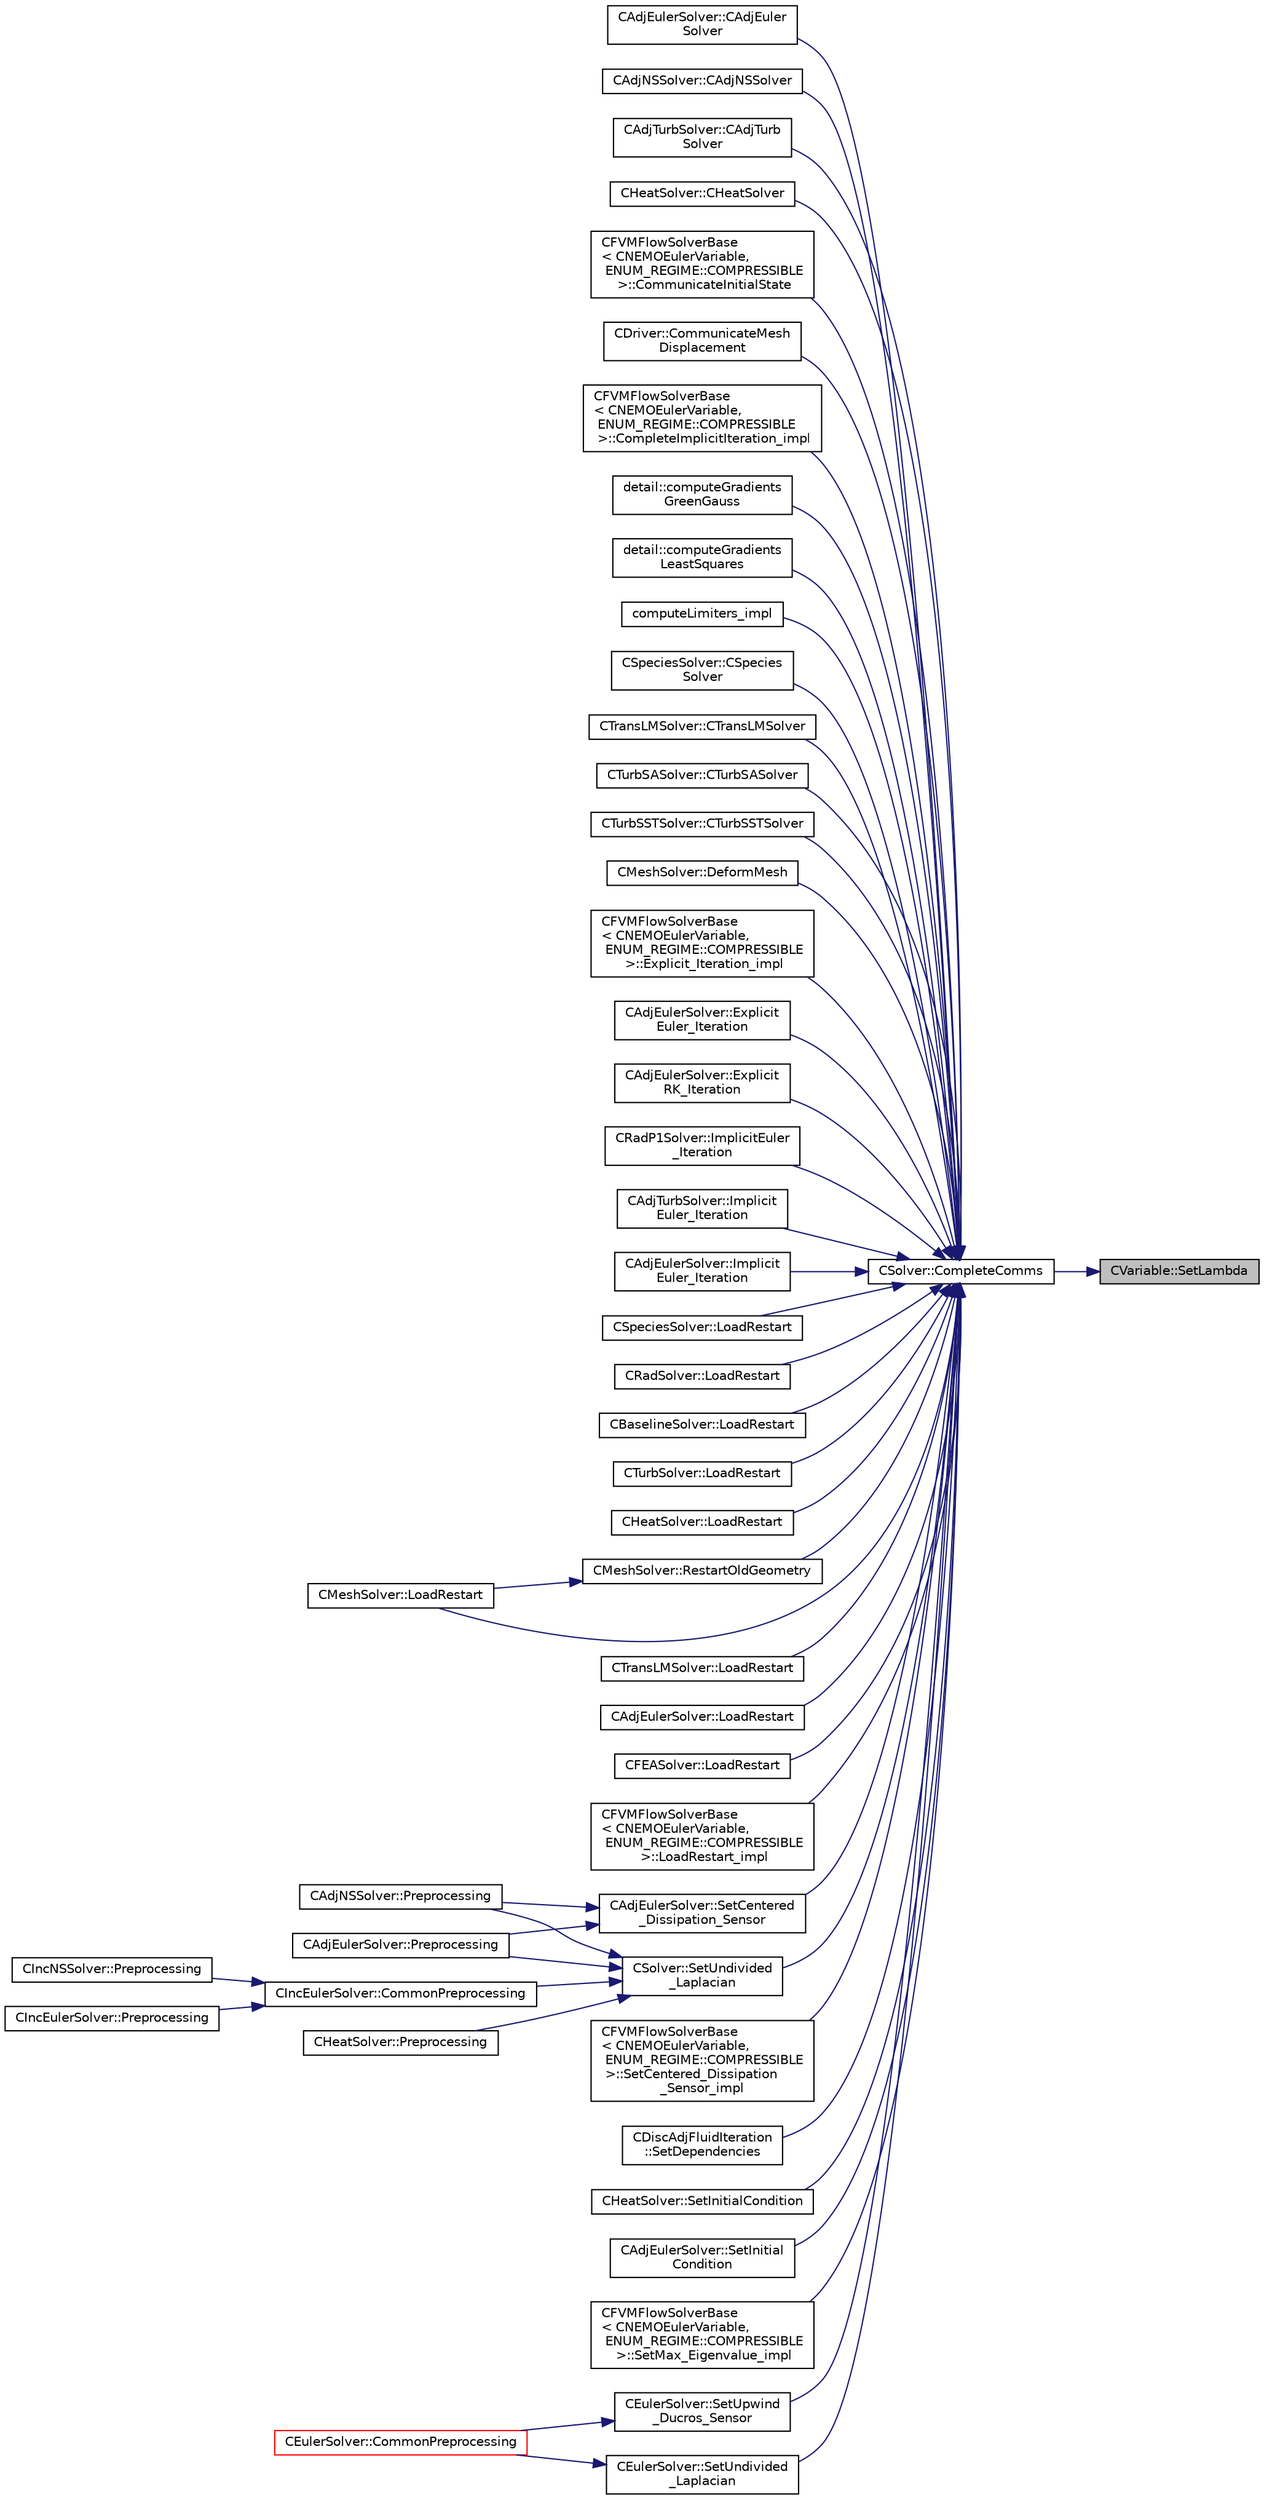 digraph "CVariable::SetLambda"
{
 // LATEX_PDF_SIZE
  edge [fontname="Helvetica",fontsize="10",labelfontname="Helvetica",labelfontsize="10"];
  node [fontname="Helvetica",fontsize="10",shape=record];
  rankdir="RL";
  Node1 [label="CVariable::SetLambda",height=0.2,width=0.4,color="black", fillcolor="grey75", style="filled", fontcolor="black",tooltip="Set the value of the spectral radius."];
  Node1 -> Node2 [dir="back",color="midnightblue",fontsize="10",style="solid",fontname="Helvetica"];
  Node2 [label="CSolver::CompleteComms",height=0.2,width=0.4,color="black", fillcolor="white", style="filled",URL="$classCSolver.html#a6891c839827efbebdcbf9a349f4da92c",tooltip="Routine to complete the set of non-blocking communications launched by InitiateComms() and unpacking ..."];
  Node2 -> Node3 [dir="back",color="midnightblue",fontsize="10",style="solid",fontname="Helvetica"];
  Node3 [label="CAdjEulerSolver::CAdjEuler\lSolver",height=0.2,width=0.4,color="black", fillcolor="white", style="filled",URL="$classCAdjEulerSolver.html#a0a739888df9436d4707665d152a7af1a",tooltip=" "];
  Node2 -> Node4 [dir="back",color="midnightblue",fontsize="10",style="solid",fontname="Helvetica"];
  Node4 [label="CAdjNSSolver::CAdjNSSolver",height=0.2,width=0.4,color="black", fillcolor="white", style="filled",URL="$classCAdjNSSolver.html#a323f1dc7c0b9fe00d1911eeeea365d46",tooltip=" "];
  Node2 -> Node5 [dir="back",color="midnightblue",fontsize="10",style="solid",fontname="Helvetica"];
  Node5 [label="CAdjTurbSolver::CAdjTurb\lSolver",height=0.2,width=0.4,color="black", fillcolor="white", style="filled",URL="$classCAdjTurbSolver.html#a621bdae0b081f25a67425cc037cd90a2",tooltip=" "];
  Node2 -> Node6 [dir="back",color="midnightblue",fontsize="10",style="solid",fontname="Helvetica"];
  Node6 [label="CHeatSolver::CHeatSolver",height=0.2,width=0.4,color="black", fillcolor="white", style="filled",URL="$classCHeatSolver.html#a89c9ece2b98a950e53f4ee9482968186",tooltip="Constructor of the class."];
  Node2 -> Node7 [dir="back",color="midnightblue",fontsize="10",style="solid",fontname="Helvetica"];
  Node7 [label="CFVMFlowSolverBase\l\< CNEMOEulerVariable,\l ENUM_REGIME::COMPRESSIBLE\l \>::CommunicateInitialState",height=0.2,width=0.4,color="black", fillcolor="white", style="filled",URL="$classCFVMFlowSolverBase.html#ae06b2ffc1a1010f31dcfea2c24dbf46a",tooltip="Communicate the initial solver state."];
  Node2 -> Node8 [dir="back",color="midnightblue",fontsize="10",style="solid",fontname="Helvetica"];
  Node8 [label="CDriver::CommunicateMesh\lDisplacement",height=0.2,width=0.4,color="black", fillcolor="white", style="filled",URL="$classCDriver.html#ab7774dbeec50826a830714585aa45740",tooltip="Communicate the boundary mesh displacements in a python call."];
  Node2 -> Node9 [dir="back",color="midnightblue",fontsize="10",style="solid",fontname="Helvetica"];
  Node9 [label="CFVMFlowSolverBase\l\< CNEMOEulerVariable,\l ENUM_REGIME::COMPRESSIBLE\l \>::CompleteImplicitIteration_impl",height=0.2,width=0.4,color="black", fillcolor="white", style="filled",URL="$classCFVMFlowSolverBase.html#a3eb0fbabf1ce42ccc0fe626473800e09",tooltip="Generic implementation to complete an implicit iteration, i.e. update the solution."];
  Node2 -> Node10 [dir="back",color="midnightblue",fontsize="10",style="solid",fontname="Helvetica"];
  Node10 [label="detail::computeGradients\lGreenGauss",height=0.2,width=0.4,color="black", fillcolor="white", style="filled",URL="$group__FvmAlgos.html#ga031dfb21c1777c986ae93d716ec4568b",tooltip="Compute the gradient of a field using the Green-Gauss theorem."];
  Node2 -> Node11 [dir="back",color="midnightblue",fontsize="10",style="solid",fontname="Helvetica"];
  Node11 [label="detail::computeGradients\lLeastSquares",height=0.2,width=0.4,color="black", fillcolor="white", style="filled",URL="$group__FvmAlgos.html#ga186a32bf8b211a50432fe55a6a608c21",tooltip="Compute the gradient of a field using inverse-distance-weighted or unweighted Least-Squares approxima..."];
  Node2 -> Node12 [dir="back",color="midnightblue",fontsize="10",style="solid",fontname="Helvetica"];
  Node12 [label="computeLimiters_impl",height=0.2,width=0.4,color="black", fillcolor="white", style="filled",URL="$group__FvmAlgos.html#ga4639562695f9dc19f098e6d00fcacde1",tooltip="Generic limiter computation for methods based on one limiter value per point (as opposed to one per e..."];
  Node2 -> Node13 [dir="back",color="midnightblue",fontsize="10",style="solid",fontname="Helvetica"];
  Node13 [label="CSpeciesSolver::CSpecies\lSolver",height=0.2,width=0.4,color="black", fillcolor="white", style="filled",URL="$classCSpeciesSolver.html#a3a7863355bb316fe760afeb1db4ca66c",tooltip="Constructor of the class."];
  Node2 -> Node14 [dir="back",color="midnightblue",fontsize="10",style="solid",fontname="Helvetica"];
  Node14 [label="CTransLMSolver::CTransLMSolver",height=0.2,width=0.4,color="black", fillcolor="white", style="filled",URL="$classCTransLMSolver.html#a4975cbf30f2954e3da1244832999eda0",tooltip=" "];
  Node2 -> Node15 [dir="back",color="midnightblue",fontsize="10",style="solid",fontname="Helvetica"];
  Node15 [label="CTurbSASolver::CTurbSASolver",height=0.2,width=0.4,color="black", fillcolor="white", style="filled",URL="$classCTurbSASolver.html#a06a8b09d1563dd48f364ff6e97c25cd8",tooltip="Constructor."];
  Node2 -> Node16 [dir="back",color="midnightblue",fontsize="10",style="solid",fontname="Helvetica"];
  Node16 [label="CTurbSSTSolver::CTurbSSTSolver",height=0.2,width=0.4,color="black", fillcolor="white", style="filled",URL="$classCTurbSSTSolver.html#a84beba65418c7c2ca4f4843b989b360a",tooltip="Constructor."];
  Node2 -> Node17 [dir="back",color="midnightblue",fontsize="10",style="solid",fontname="Helvetica"];
  Node17 [label="CMeshSolver::DeformMesh",height=0.2,width=0.4,color="black", fillcolor="white", style="filled",URL="$classCMeshSolver.html#a573e4ddd63b680f5705f402ec317820b",tooltip="Grid deformation using the linear elasticity equations."];
  Node2 -> Node18 [dir="back",color="midnightblue",fontsize="10",style="solid",fontname="Helvetica"];
  Node18 [label="CFVMFlowSolverBase\l\< CNEMOEulerVariable,\l ENUM_REGIME::COMPRESSIBLE\l \>::Explicit_Iteration_impl",height=0.2,width=0.4,color="black", fillcolor="white", style="filled",URL="$classCFVMFlowSolverBase.html#ac30c9255150f29da2915a85264a1676c",tooltip="Generic implementation of explicit iterations with a preconditioner."];
  Node2 -> Node19 [dir="back",color="midnightblue",fontsize="10",style="solid",fontname="Helvetica"];
  Node19 [label="CAdjEulerSolver::Explicit\lEuler_Iteration",height=0.2,width=0.4,color="black", fillcolor="white", style="filled",URL="$classCAdjEulerSolver.html#ac6851acd72ffdbf5299680d5d92e065e",tooltip="Update the solution using a explicit Euler scheme."];
  Node2 -> Node20 [dir="back",color="midnightblue",fontsize="10",style="solid",fontname="Helvetica"];
  Node20 [label="CAdjEulerSolver::Explicit\lRK_Iteration",height=0.2,width=0.4,color="black", fillcolor="white", style="filled",URL="$classCAdjEulerSolver.html#a853b9218167a682db73ca73c0fccc2cc",tooltip="Update the solution using a Runge-Kutta strategy."];
  Node2 -> Node21 [dir="back",color="midnightblue",fontsize="10",style="solid",fontname="Helvetica"];
  Node21 [label="CRadP1Solver::ImplicitEuler\l_Iteration",height=0.2,width=0.4,color="black", fillcolor="white", style="filled",URL="$classCRadP1Solver.html#a23716727a079c099d449da9befa86696",tooltip="Update the solution using an implicit solver."];
  Node2 -> Node22 [dir="back",color="midnightblue",fontsize="10",style="solid",fontname="Helvetica"];
  Node22 [label="CAdjTurbSolver::Implicit\lEuler_Iteration",height=0.2,width=0.4,color="black", fillcolor="white", style="filled",URL="$classCAdjTurbSolver.html#a119fd6cc599337fd229174474d69f0fb",tooltip="Update the solution using an implicit solver."];
  Node2 -> Node23 [dir="back",color="midnightblue",fontsize="10",style="solid",fontname="Helvetica"];
  Node23 [label="CAdjEulerSolver::Implicit\lEuler_Iteration",height=0.2,width=0.4,color="black", fillcolor="white", style="filled",URL="$classCAdjEulerSolver.html#ab35fe7a0b2f840506e91d49961e07485",tooltip="Update the solution using an implicit solver."];
  Node2 -> Node24 [dir="back",color="midnightblue",fontsize="10",style="solid",fontname="Helvetica"];
  Node24 [label="CSpeciesSolver::LoadRestart",height=0.2,width=0.4,color="black", fillcolor="white", style="filled",URL="$classCSpeciesSolver.html#a40ecea72824a266fcda6347d08a4fcea",tooltip="Load a solution from a restart file."];
  Node2 -> Node25 [dir="back",color="midnightblue",fontsize="10",style="solid",fontname="Helvetica"];
  Node25 [label="CRadSolver::LoadRestart",height=0.2,width=0.4,color="black", fillcolor="white", style="filled",URL="$classCRadSolver.html#a9f64999fe5bfcb69fb4349d00d6d8ef5",tooltip="Load a solution from a restart file."];
  Node2 -> Node26 [dir="back",color="midnightblue",fontsize="10",style="solid",fontname="Helvetica"];
  Node26 [label="CBaselineSolver::LoadRestart",height=0.2,width=0.4,color="black", fillcolor="white", style="filled",URL="$classCBaselineSolver.html#aa5fad3af8c5b48950679d5c5a3a91ec4",tooltip="Load a solution from a restart file."];
  Node2 -> Node27 [dir="back",color="midnightblue",fontsize="10",style="solid",fontname="Helvetica"];
  Node27 [label="CTurbSolver::LoadRestart",height=0.2,width=0.4,color="black", fillcolor="white", style="filled",URL="$classCTurbSolver.html#a7b62bcdb84f3345f560a6110905d7fb3",tooltip="Load a solution from a restart file."];
  Node2 -> Node28 [dir="back",color="midnightblue",fontsize="10",style="solid",fontname="Helvetica"];
  Node28 [label="CHeatSolver::LoadRestart",height=0.2,width=0.4,color="black", fillcolor="white", style="filled",URL="$classCHeatSolver.html#a0cc2cf63a1cd34b15be77cf3233beaae",tooltip="Load a solution from a restart file."];
  Node2 -> Node29 [dir="back",color="midnightblue",fontsize="10",style="solid",fontname="Helvetica"];
  Node29 [label="CMeshSolver::LoadRestart",height=0.2,width=0.4,color="black", fillcolor="white", style="filled",URL="$classCMeshSolver.html#a7049d436ca386344acd2424eceb39ef4",tooltip="Load a solution from a restart file."];
  Node2 -> Node30 [dir="back",color="midnightblue",fontsize="10",style="solid",fontname="Helvetica"];
  Node30 [label="CTransLMSolver::LoadRestart",height=0.2,width=0.4,color="black", fillcolor="white", style="filled",URL="$classCTransLMSolver.html#a6f940c3ebc5092d9d06306159300713d",tooltip="Load a solution from a restart file."];
  Node2 -> Node31 [dir="back",color="midnightblue",fontsize="10",style="solid",fontname="Helvetica"];
  Node31 [label="CAdjEulerSolver::LoadRestart",height=0.2,width=0.4,color="black", fillcolor="white", style="filled",URL="$classCAdjEulerSolver.html#a4bc9fada01b433e9194d4c0d67adbbbd",tooltip="Load a solution from a restart file."];
  Node2 -> Node32 [dir="back",color="midnightblue",fontsize="10",style="solid",fontname="Helvetica"];
  Node32 [label="CFEASolver::LoadRestart",height=0.2,width=0.4,color="black", fillcolor="white", style="filled",URL="$classCFEASolver.html#ac693299e88dfc4daaf1b2f410ec8351d",tooltip="Load a solution from a restart file."];
  Node2 -> Node33 [dir="back",color="midnightblue",fontsize="10",style="solid",fontname="Helvetica"];
  Node33 [label="CFVMFlowSolverBase\l\< CNEMOEulerVariable,\l ENUM_REGIME::COMPRESSIBLE\l \>::LoadRestart_impl",height=0.2,width=0.4,color="black", fillcolor="white", style="filled",URL="$classCFVMFlowSolverBase.html#a7cf80881bcda9a08b9c8cf78e7a3bc8d",tooltip="General implementation to load a flow solution from a restart file."];
  Node2 -> Node34 [dir="back",color="midnightblue",fontsize="10",style="solid",fontname="Helvetica"];
  Node34 [label="CMeshSolver::RestartOldGeometry",height=0.2,width=0.4,color="black", fillcolor="white", style="filled",URL="$classCMeshSolver.html#accd7241ab78f3ccd19e918ccda4fb6e3",tooltip="Load the geometries at the previous time states n and nM1."];
  Node34 -> Node29 [dir="back",color="midnightblue",fontsize="10",style="solid",fontname="Helvetica"];
  Node2 -> Node35 [dir="back",color="midnightblue",fontsize="10",style="solid",fontname="Helvetica"];
  Node35 [label="CAdjEulerSolver::SetCentered\l_Dissipation_Sensor",height=0.2,width=0.4,color="black", fillcolor="white", style="filled",URL="$classCAdjEulerSolver.html#af1b72ed76900f821d2f51942cb4252db",tooltip="Compute the sensor for higher order dissipation control in rotating problems."];
  Node35 -> Node36 [dir="back",color="midnightblue",fontsize="10",style="solid",fontname="Helvetica"];
  Node36 [label="CAdjNSSolver::Preprocessing",height=0.2,width=0.4,color="black", fillcolor="white", style="filled",URL="$classCAdjNSSolver.html#a0669f6fb8ef7cd7800d151d4aff7d3f6",tooltip="Restart residual and compute gradients."];
  Node35 -> Node37 [dir="back",color="midnightblue",fontsize="10",style="solid",fontname="Helvetica"];
  Node37 [label="CAdjEulerSolver::Preprocessing",height=0.2,width=0.4,color="black", fillcolor="white", style="filled",URL="$classCAdjEulerSolver.html#a64baf8c7af6006bdc4ad0919f7c2507a",tooltip="Initialize the residual vectors."];
  Node2 -> Node38 [dir="back",color="midnightblue",fontsize="10",style="solid",fontname="Helvetica"];
  Node38 [label="CFVMFlowSolverBase\l\< CNEMOEulerVariable,\l ENUM_REGIME::COMPRESSIBLE\l \>::SetCentered_Dissipation\l_Sensor_impl",height=0.2,width=0.4,color="black", fillcolor="white", style="filled",URL="$classCFVMFlowSolverBase.html#afb9ed896e3882658d23042a5ee15c9d2",tooltip="Compute the dissipation sensor for centered schemes."];
  Node2 -> Node39 [dir="back",color="midnightblue",fontsize="10",style="solid",fontname="Helvetica"];
  Node39 [label="CDiscAdjFluidIteration\l::SetDependencies",height=0.2,width=0.4,color="black", fillcolor="white", style="filled",URL="$classCDiscAdjFluidIteration.html#a5a072cbc3a0125554ba8be60d7261283",tooltip="Compute necessary variables that depend on the conservative variables or the mesh node positions (e...."];
  Node2 -> Node40 [dir="back",color="midnightblue",fontsize="10",style="solid",fontname="Helvetica"];
  Node40 [label="CHeatSolver::SetInitialCondition",height=0.2,width=0.4,color="black", fillcolor="white", style="filled",URL="$classCHeatSolver.html#a1faf13aa03d2eed01366294a83622cab",tooltip="Set the initial condition for the FEM structural problem."];
  Node2 -> Node41 [dir="back",color="midnightblue",fontsize="10",style="solid",fontname="Helvetica"];
  Node41 [label="CAdjEulerSolver::SetInitial\lCondition",height=0.2,width=0.4,color="black", fillcolor="white", style="filled",URL="$classCAdjEulerSolver.html#aeefdb4354432a35e1fc5c7db5a5f8043",tooltip="Set the initial condition for the Euler Equations."];
  Node2 -> Node42 [dir="back",color="midnightblue",fontsize="10",style="solid",fontname="Helvetica"];
  Node42 [label="CFVMFlowSolverBase\l\< CNEMOEulerVariable,\l ENUM_REGIME::COMPRESSIBLE\l \>::SetMax_Eigenvalue_impl",height=0.2,width=0.4,color="black", fillcolor="white", style="filled",URL="$classCFVMFlowSolverBase.html#adc3a96a8ca25902058864c18b533192d",tooltip="Compute the max eigenvalue, gemeric implementation."];
  Node2 -> Node43 [dir="back",color="midnightblue",fontsize="10",style="solid",fontname="Helvetica"];
  Node43 [label="CSolver::SetUndivided\l_Laplacian",height=0.2,width=0.4,color="black", fillcolor="white", style="filled",URL="$classCSolver.html#ae9fa6bf0e3ef0dff07dd85e0a87eef4d",tooltip="Compute the undivided laplacian for the solution variables."];
  Node43 -> Node44 [dir="back",color="midnightblue",fontsize="10",style="solid",fontname="Helvetica"];
  Node44 [label="CIncEulerSolver::CommonPreprocessing",height=0.2,width=0.4,color="black", fillcolor="white", style="filled",URL="$classCIncEulerSolver.html#ac50d02e914c4337e73d2c4878b12c59d",tooltip="Preprocessing actions common to the Euler and NS solvers."];
  Node44 -> Node45 [dir="back",color="midnightblue",fontsize="10",style="solid",fontname="Helvetica"];
  Node45 [label="CIncNSSolver::Preprocessing",height=0.2,width=0.4,color="black", fillcolor="white", style="filled",URL="$classCIncNSSolver.html#aaaff5cfe93aa72a689248c80b2ea9149",tooltip="Restart residual and compute gradients."];
  Node44 -> Node46 [dir="back",color="midnightblue",fontsize="10",style="solid",fontname="Helvetica"];
  Node46 [label="CIncEulerSolver::Preprocessing",height=0.2,width=0.4,color="black", fillcolor="white", style="filled",URL="$classCIncEulerSolver.html#aac33066eba6bdbe02693afb992e307d8",tooltip="Compute primitive variables and their gradients."];
  Node43 -> Node36 [dir="back",color="midnightblue",fontsize="10",style="solid",fontname="Helvetica"];
  Node43 -> Node47 [dir="back",color="midnightblue",fontsize="10",style="solid",fontname="Helvetica"];
  Node47 [label="CHeatSolver::Preprocessing",height=0.2,width=0.4,color="black", fillcolor="white", style="filled",URL="$classCHeatSolver.html#a851f311d6da4056e4cb2ce3f26c95df0",tooltip="Restart residual and compute gradients."];
  Node43 -> Node37 [dir="back",color="midnightblue",fontsize="10",style="solid",fontname="Helvetica"];
  Node2 -> Node48 [dir="back",color="midnightblue",fontsize="10",style="solid",fontname="Helvetica"];
  Node48 [label="CEulerSolver::SetUndivided\l_Laplacian",height=0.2,width=0.4,color="black", fillcolor="white", style="filled",URL="$classCEulerSolver.html#a82314e58faf4d98a5f3733f43d64de92",tooltip="Compute the undivided laplacian for the solution."];
  Node48 -> Node49 [dir="back",color="midnightblue",fontsize="10",style="solid",fontname="Helvetica"];
  Node49 [label="CEulerSolver::CommonPreprocessing",height=0.2,width=0.4,color="red", fillcolor="white", style="filled",URL="$classCEulerSolver.html#a0d6f93feba8d6aad18edf3594213042b",tooltip="Preprocessing actions common to the Euler and NS solvers."];
  Node2 -> Node52 [dir="back",color="midnightblue",fontsize="10",style="solid",fontname="Helvetica"];
  Node52 [label="CEulerSolver::SetUpwind\l_Ducros_Sensor",height=0.2,width=0.4,color="black", fillcolor="white", style="filled",URL="$classCEulerSolver.html#aad67b818e2f5c133118d2a4cca7845f3",tooltip="Compute Ducros Sensor for Roe Dissipation."];
  Node52 -> Node49 [dir="back",color="midnightblue",fontsize="10",style="solid",fontname="Helvetica"];
}
